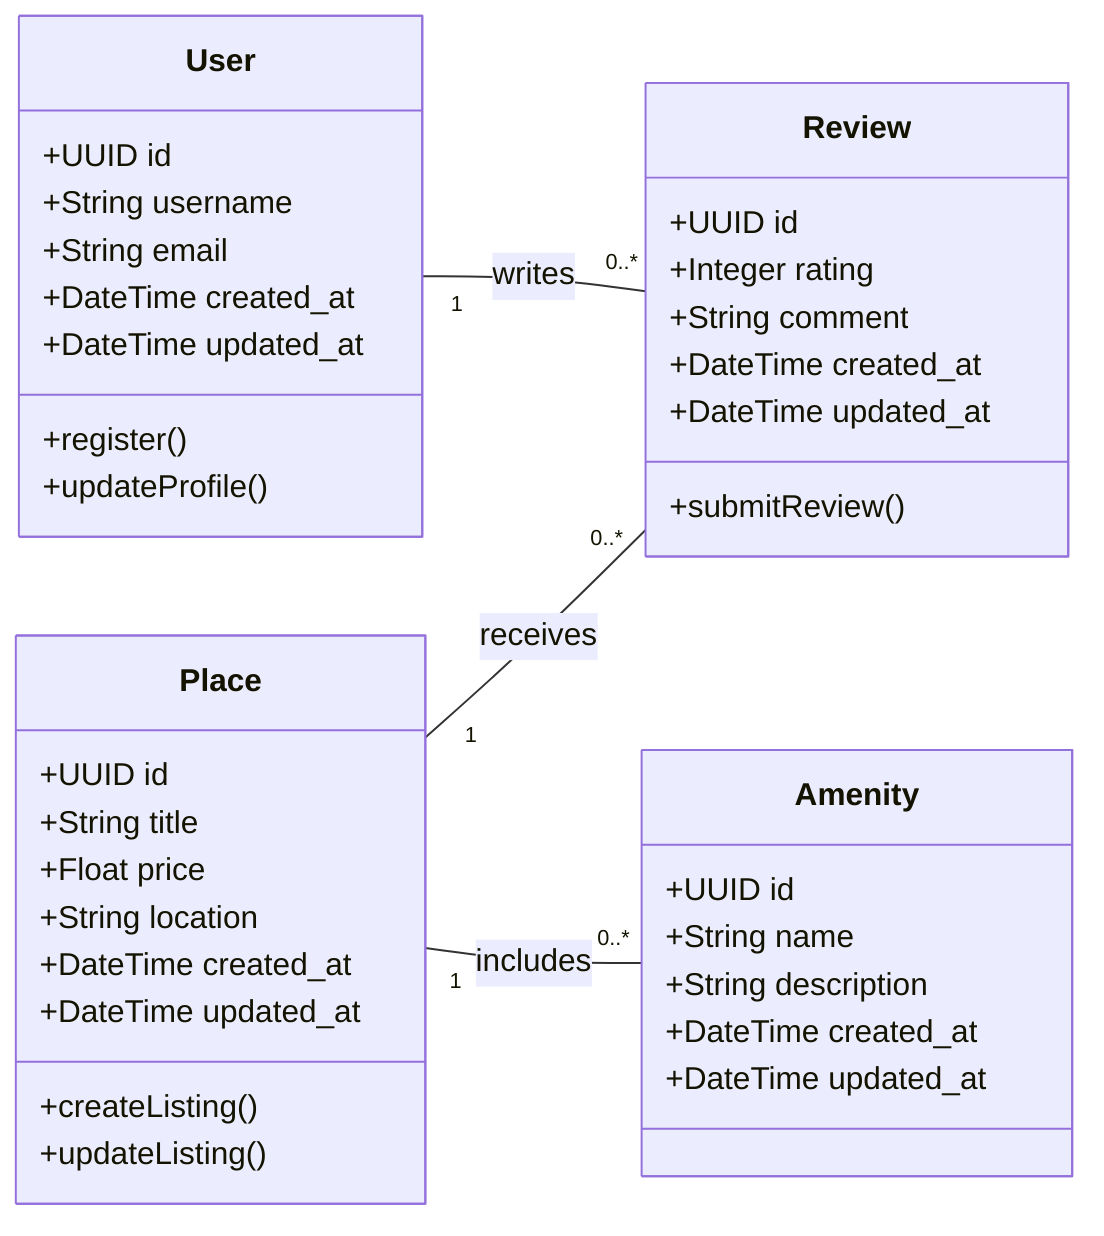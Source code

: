 classDiagram
    direction LR

    %% User Class
    class User {
      +UUID id
      +String username
      +String email
      +DateTime created_at
      +DateTime updated_at
      +register()
      +updateProfile()
    }

    %% Place Class
    class Place {
      +UUID id
      +String title
      +Float price
      +String location
      +DateTime created_at
      +DateTime updated_at
      +createListing()
      +updateListing()
    }

    %% Amenity Class
    class Amenity {
      +UUID id
      +String name
      +String description
      +DateTime created_at
      +DateTime updated_at
    }

    %% Review Class
    class Review {
      +UUID id
      +Integer rating
      +String comment
      +DateTime created_at
      +DateTime updated_at
      +submitReview()
    }

    %% Relationships
    User "1" -- "0..*" Review : writes
    Place "1" -- "0..*" Review : receives
    Place "1" -- "0..*" Amenity : includes